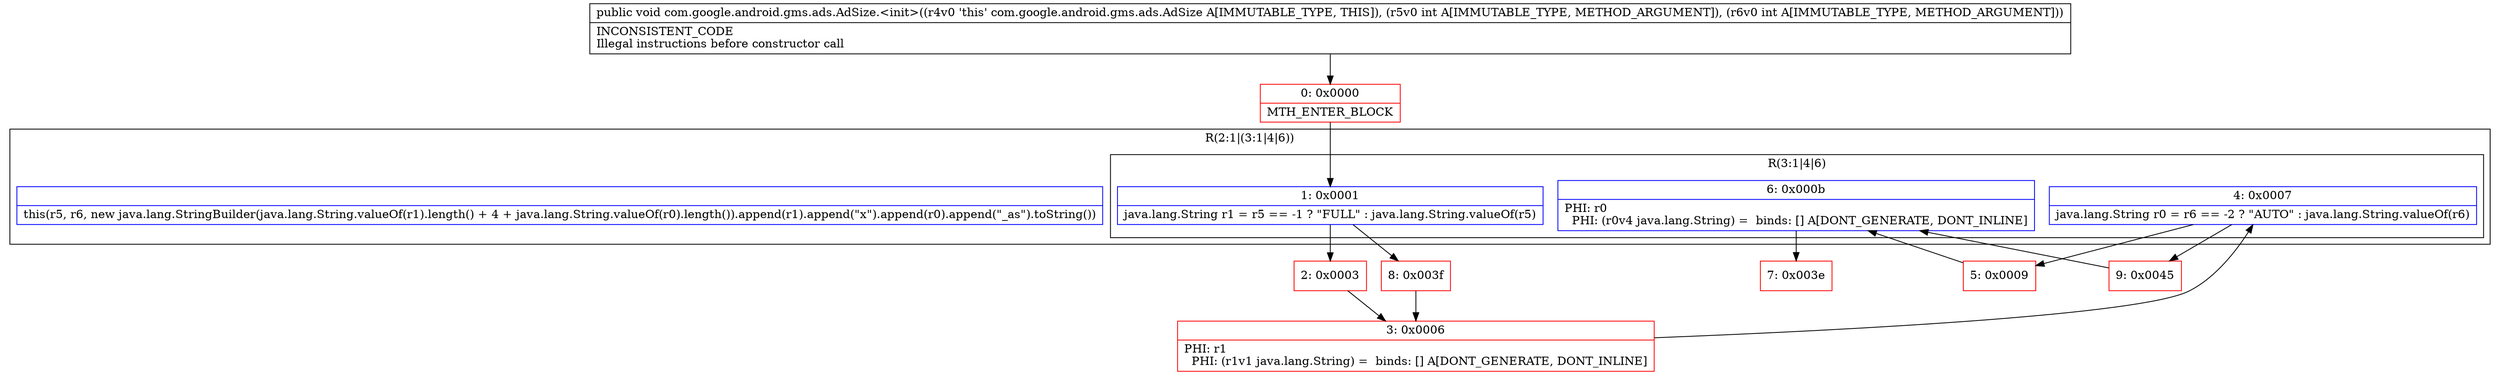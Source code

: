 digraph "CFG forcom.google.android.gms.ads.AdSize.\<init\>(II)V" {
subgraph cluster_Region_1194646602 {
label = "R(2:1|(3:1|4|6))";
node [shape=record,color=blue];
Node_InsnContainer_2101627008 [shape=record,label="{|this(r5, r6, new java.lang.StringBuilder(java.lang.String.valueOf(r1).length() + 4 + java.lang.String.valueOf(r0).length()).append(r1).append(\"x\").append(r0).append(\"_as\").toString())\l}"];
subgraph cluster_Region_913286897 {
label = "R(3:1|4|6)";
node [shape=record,color=blue];
Node_1 [shape=record,label="{1\:\ 0x0001|java.lang.String r1 = r5 == \-1 ? \"FULL\" : java.lang.String.valueOf(r5)\l}"];
Node_4 [shape=record,label="{4\:\ 0x0007|java.lang.String r0 = r6 == \-2 ? \"AUTO\" : java.lang.String.valueOf(r6)\l}"];
Node_6 [shape=record,label="{6\:\ 0x000b|PHI: r0 \l  PHI: (r0v4 java.lang.String) =  binds: [] A[DONT_GENERATE, DONT_INLINE]\l}"];
}
}
Node_0 [shape=record,color=red,label="{0\:\ 0x0000|MTH_ENTER_BLOCK\l}"];
Node_2 [shape=record,color=red,label="{2\:\ 0x0003}"];
Node_3 [shape=record,color=red,label="{3\:\ 0x0006|PHI: r1 \l  PHI: (r1v1 java.lang.String) =  binds: [] A[DONT_GENERATE, DONT_INLINE]\l}"];
Node_5 [shape=record,color=red,label="{5\:\ 0x0009}"];
Node_7 [shape=record,color=red,label="{7\:\ 0x003e}"];
Node_8 [shape=record,color=red,label="{8\:\ 0x003f}"];
Node_9 [shape=record,color=red,label="{9\:\ 0x0045}"];
MethodNode[shape=record,label="{public void com.google.android.gms.ads.AdSize.\<init\>((r4v0 'this' com.google.android.gms.ads.AdSize A[IMMUTABLE_TYPE, THIS]), (r5v0 int A[IMMUTABLE_TYPE, METHOD_ARGUMENT]), (r6v0 int A[IMMUTABLE_TYPE, METHOD_ARGUMENT]))  | INCONSISTENT_CODE\lIllegal instructions before constructor call\l}"];
MethodNode -> Node_0;
Node_1 -> Node_2;
Node_1 -> Node_8;
Node_4 -> Node_5;
Node_4 -> Node_9;
Node_6 -> Node_7;
Node_0 -> Node_1;
Node_2 -> Node_3;
Node_3 -> Node_4;
Node_5 -> Node_6;
Node_8 -> Node_3;
Node_9 -> Node_6;
}

